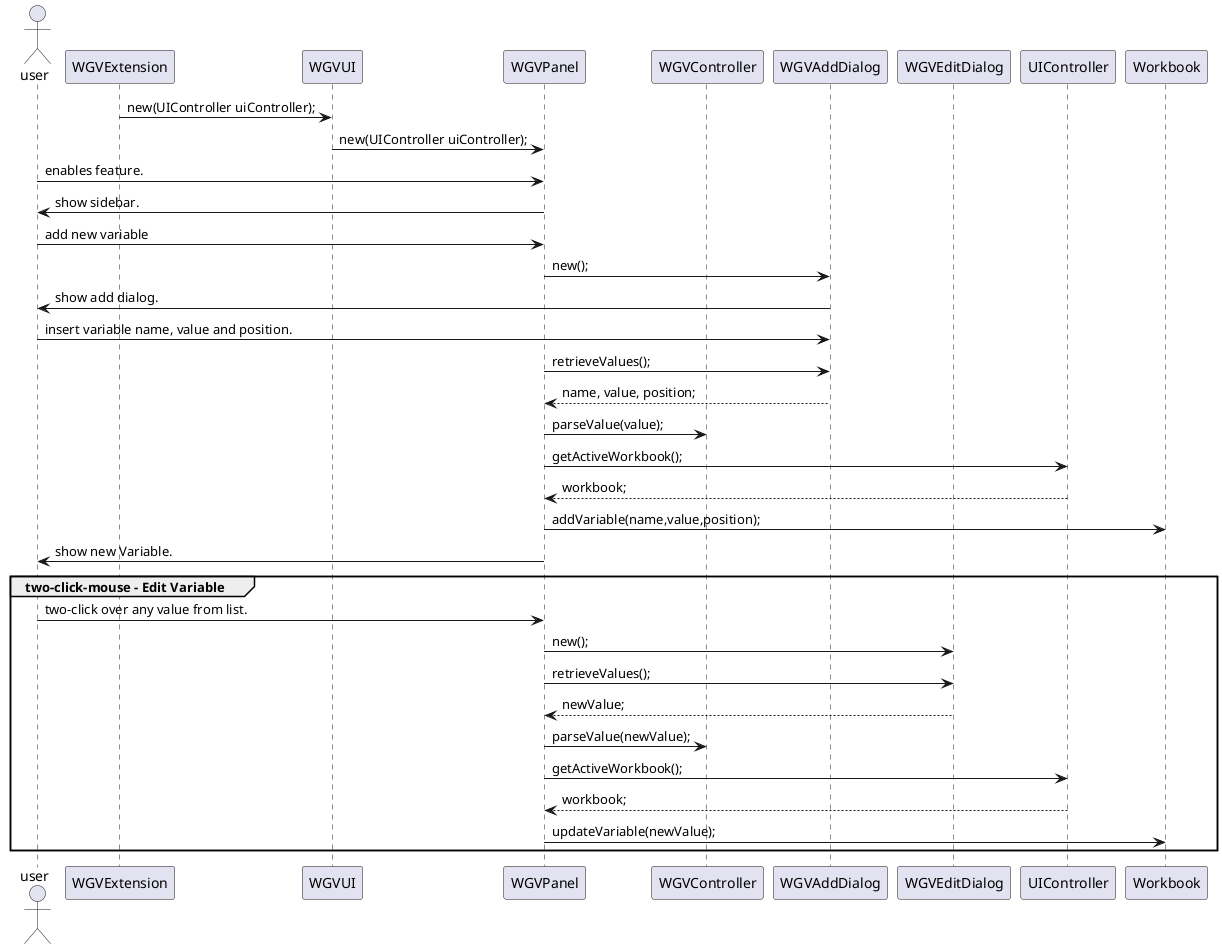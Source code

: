   @startuml doc-files/lang02.3_sequence_diagram.png

  actor user

  participant WGVExtension as ex
  participant WGVUI as ui
  participant WGVPanel as panel
  participant  WGVController as cont
  participant  WGVAddDialog as a
  participant  WGVEditDialog as e
  participant UIController as uicont
  participant Workbook as wb


ex-> ui : new(UIController uiController);
ui -> panel : new(UIController uiController);
user -> panel : enables feature.
user <-panel : show sidebar.
user ->panel : add new variable
panel -> a : new();
user <- a : show add dialog.
user -> a : insert variable name, value and position.
panel -> a : retrieveValues();
panel <-- a : name, value, position;
panel -> cont : parseValue(value);
panel -> uicont : getActiveWorkbook();
panel <--uicont : workbook;
panel -> wb : addVariable(name,value,position);
user <- panel : show new Variable.

group two-click-mouse - Edit Variable
user->panel : two-click over any value from list.
panel -> e : new();
panel -> e : retrieveValues();
panel <-- e : newValue;
panel -> cont : parseValue(newValue);
panel -> uicont : getActiveWorkbook();
panel <--uicont : workbook;
panel -> wb : updateVariable(newValue);
end


  @enduml
